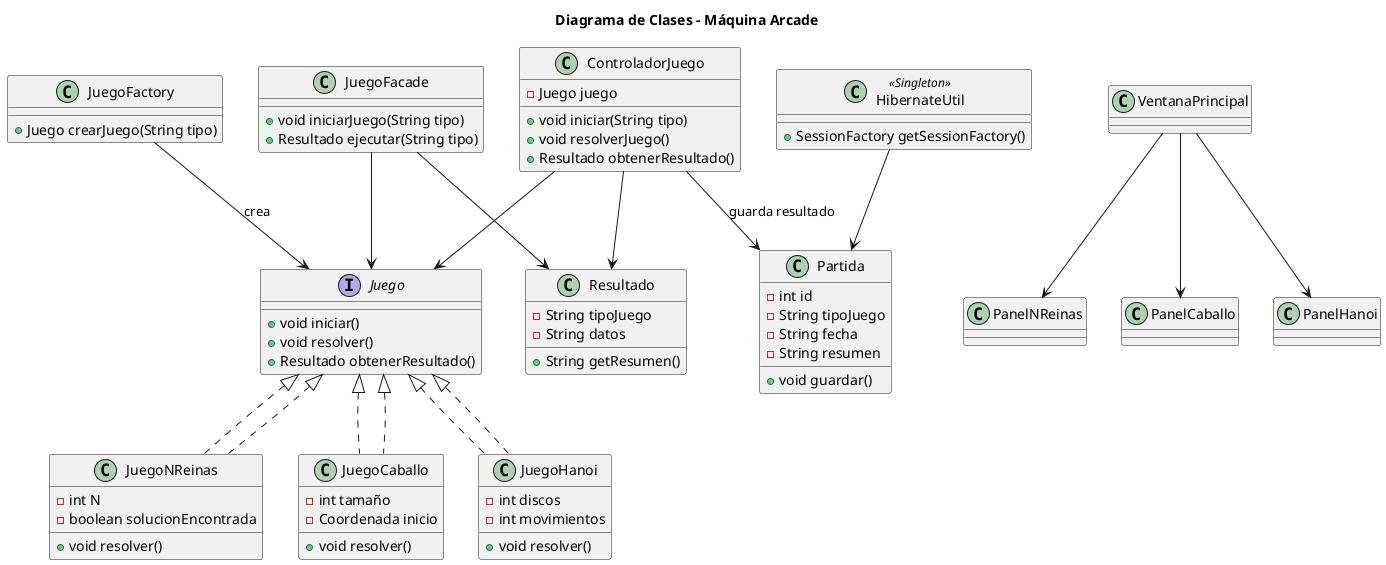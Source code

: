 @startuml
title Diagrama de Clases - Máquina Arcade

' INTERFACES Y CLASES BASE
interface Juego {
  +void iniciar()
  +void resolver()
  +Resultado obtenerResultado()
}

class JuegoFactory {
  +Juego crearJuego(String tipo)
}

class JuegoFacade {
  +void iniciarJuego(String tipo)
  +Resultado ejecutar(String tipo)
}

class Resultado {
  -String tipoJuego
  -String datos
  +String getResumen()
}

' JUEGOS ESPECÍFICOS
class JuegoNReinas implements Juego {
  -int N
  -boolean solucionEncontrada
  +void resolver()
}

class JuegoCaballo implements Juego {
  -int tamaño
  -Coordenada inicio
  +void resolver()
}

class JuegoHanoi implements Juego {
  -int discos
  -int movimientos
  +void resolver()
}

' CONTROLADORES
class ControladorJuego {
  -Juego juego
  +void iniciar(String tipo)
  +void resolverJuego()
  +Resultado obtenerResultado()
}

' VISTAS
class VentanaPrincipal
class PanelNReinas
class PanelCaballo
class PanelHanoi

' PERSISTENCIA
class HibernateUtil <<Singleton>> {
  +SessionFactory getSessionFactory()
}

class Partida {
  -int id
  -String tipoJuego
  -String fecha
  -String resumen
  +void guardar()
}

' RELACIONES
JuegoFactory --> Juego : crea
JuegoFacade --> Juego
JuegoFacade --> Resultado
ControladorJuego --> Juego
ControladorJuego --> Resultado
VentanaPrincipal --> PanelNReinas
VentanaPrincipal --> PanelCaballo
VentanaPrincipal --> PanelHanoi
HibernateUtil --> Partida
ControladorJuego --> Partida : guarda resultado

' HERENCIAS
Juego <|.. JuegoNReinas
Juego <|.. JuegoCaballo
Juego <|.. JuegoHanoi

@enduml
